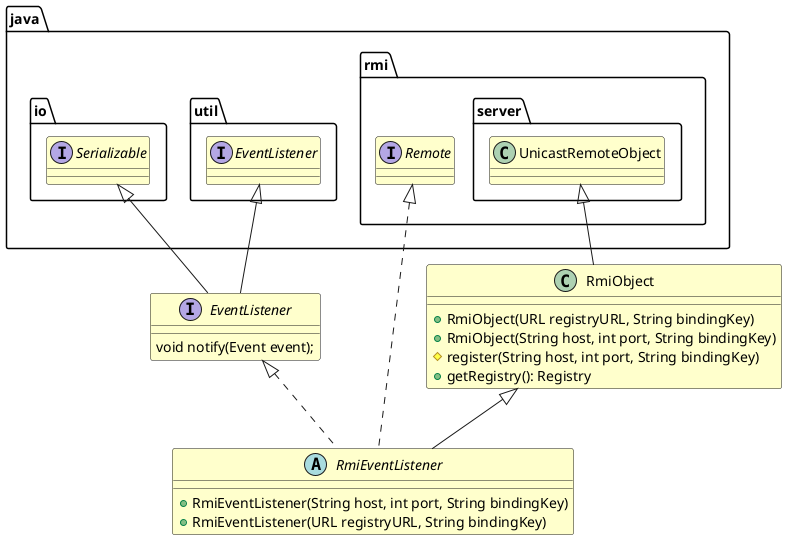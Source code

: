 @startuml

skinparam class {
  BackgroundColor BUSINESS
}

interface EventListener extends java.util.EventListener, java.io.Serializable
{
  void notify(Event event);
}

abstract class RmiEventListener extends RmiObject implements EventListener, java.rmi.Remote
{
  + RmiEventListener(String host, int port, String bindingKey)
  + RmiEventListener(URL registryURL, String bindingKey)
}

class RmiObject extends java.rmi.server.UnicastRemoteObject
{
  + RmiObject(URL registryURL, String bindingKey)
  + RmiObject(String host, int port, String bindingKey)
  # register(String host, int port, String bindingKey)
  + getRegistry(): Registry
}

@enduml